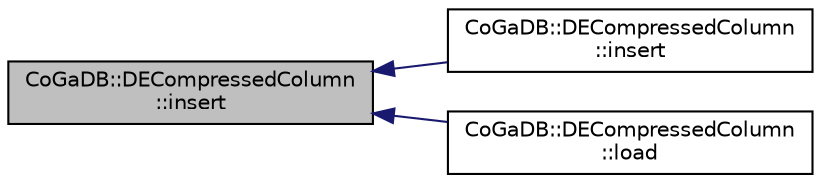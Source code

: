 digraph "CoGaDB::DECompressedColumn::insert"
{
  edge [fontname="Helvetica",fontsize="10",labelfontname="Helvetica",labelfontsize="10"];
  node [fontname="Helvetica",fontsize="10",shape=record];
  rankdir="LR";
  Node1 [label="CoGaDB::DECompressedColumn\l::insert",height=0.2,width=0.4,color="black", fillcolor="grey75", style="filled", fontcolor="black"];
  Node1 -> Node2 [dir="back",color="midnightblue",fontsize="10",style="solid",fontname="Helvetica"];
  Node2 [label="CoGaDB::DECompressedColumn\l::insert",height=0.2,width=0.4,color="black", fillcolor="white", style="filled",URL="$classCoGaDB_1_1DECompressedColumn.htm#aa70260fe37a9a7b5757459bee69ea860"];
  Node1 -> Node3 [dir="back",color="midnightblue",fontsize="10",style="solid",fontname="Helvetica"];
  Node3 [label="CoGaDB::DECompressedColumn\l::load",height=0.2,width=0.4,color="black", fillcolor="white", style="filled",URL="$classCoGaDB_1_1DECompressedColumn.htm#a57270cdd787757c81223d644180f6cfc",tooltip="load column from disc "];
}
